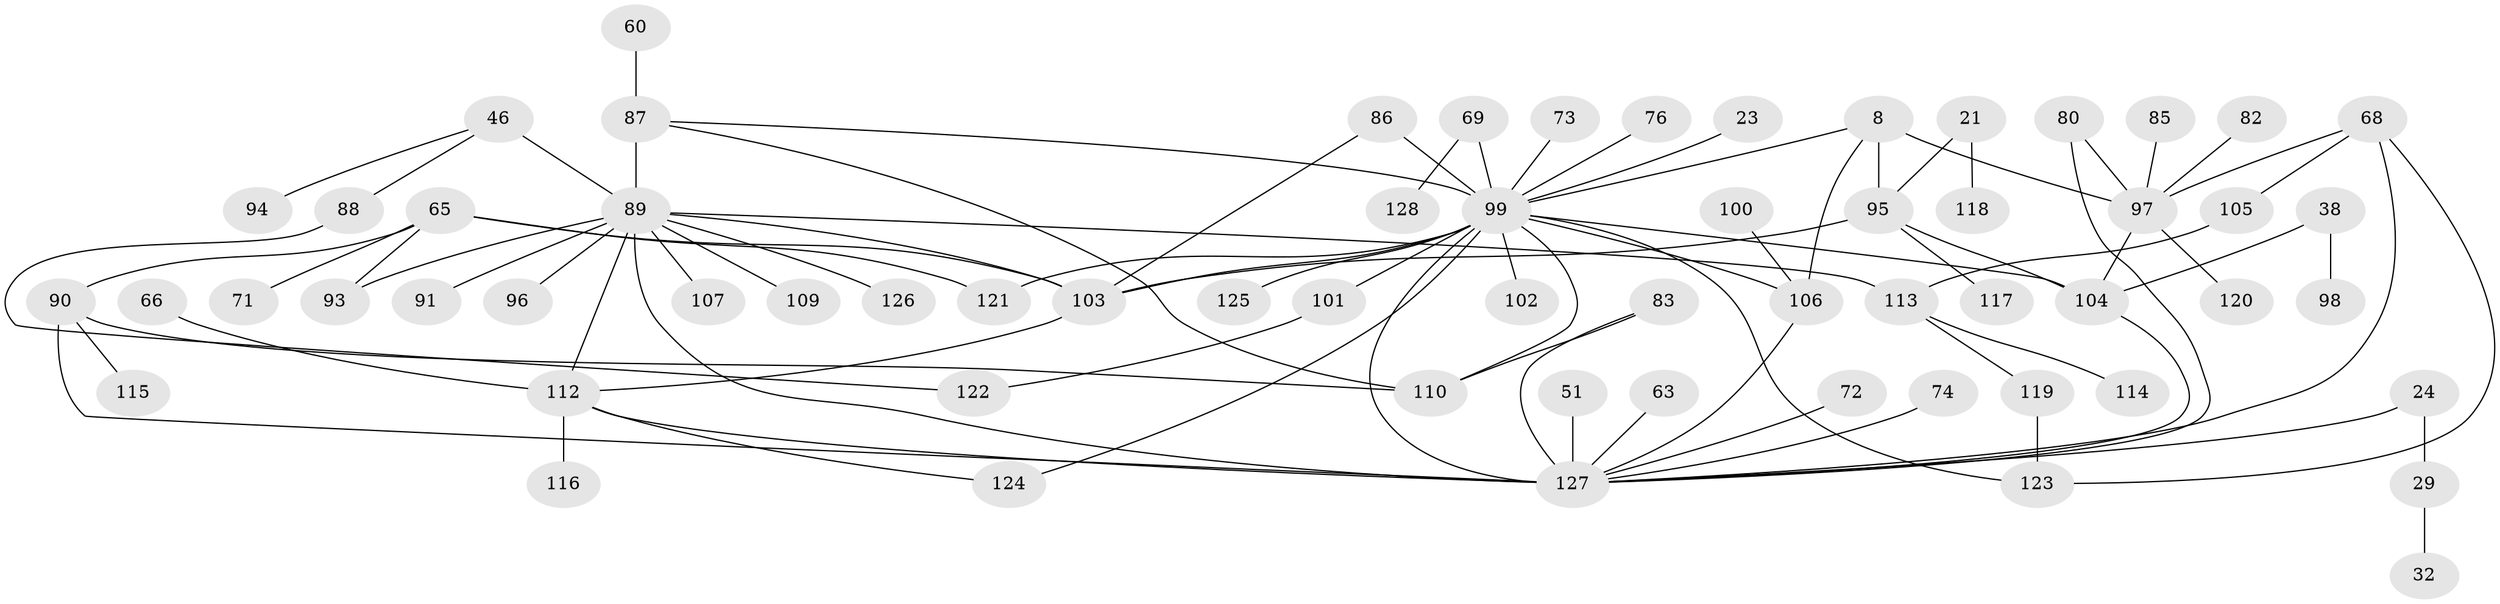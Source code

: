 // original degree distribution, {3: 0.1953125, 4: 0.125, 6: 0.03125, 5: 0.078125, 7: 0.0078125, 2: 0.2890625, 1: 0.265625, 8: 0.0078125}
// Generated by graph-tools (version 1.1) at 2025/42/03/09/25 04:42:52]
// undirected, 64 vertices, 87 edges
graph export_dot {
graph [start="1"]
  node [color=gray90,style=filled];
  8;
  21;
  23;
  24;
  29;
  32;
  38;
  46;
  51;
  60;
  63;
  65 [super="+44"];
  66;
  68 [super="+10"];
  69;
  71;
  72;
  73;
  74;
  76;
  80;
  82;
  83;
  85;
  86 [super="+28"];
  87 [super="+59"];
  88;
  89 [super="+17+30+56+67+79+52+37"];
  90 [super="+84+48"];
  91;
  93;
  94;
  95 [super="+4"];
  96;
  97 [super="+34+50"];
  98;
  99 [super="+58+81"];
  100;
  101;
  102 [super="+57"];
  103 [super="+20+43"];
  104 [super="+62+75+49"];
  105;
  106 [super="+41+77+78"];
  107;
  109;
  110 [super="+108"];
  112 [super="+111+47"];
  113;
  114;
  115;
  116;
  117;
  118;
  119;
  120;
  121;
  122;
  123 [super="+70"];
  124 [super="+61"];
  125;
  126;
  127 [super="+12+13+39+92"];
  128;
  8 -- 95 [weight=2];
  8 -- 97;
  8 -- 99;
  8 -- 106;
  21 -- 118;
  21 -- 95;
  23 -- 99;
  24 -- 29;
  24 -- 127;
  29 -- 32;
  38 -- 98;
  38 -- 104;
  46 -- 88;
  46 -- 94;
  46 -- 89 [weight=2];
  51 -- 127;
  60 -- 87;
  63 -- 127;
  65 -- 71;
  65 -- 90;
  65 -- 93;
  65 -- 121;
  65 -- 103;
  66 -- 112;
  68 -- 97;
  68 -- 105;
  68 -- 123;
  68 -- 127;
  69 -- 128;
  69 -- 99;
  72 -- 127;
  73 -- 99;
  74 -- 127;
  76 -- 99;
  80 -- 97;
  80 -- 127;
  82 -- 97;
  83 -- 110;
  83 -- 127;
  85 -- 97;
  86 -- 103;
  86 -- 99 [weight=4];
  87 -- 110;
  87 -- 99;
  87 -- 89 [weight=3];
  88 -- 122;
  89 -- 91;
  89 -- 93;
  89 -- 127 [weight=2];
  89 -- 126;
  89 -- 113;
  89 -- 112;
  89 -- 96;
  89 -- 103;
  89 -- 107;
  89 -- 109;
  90 -- 127 [weight=2];
  90 -- 115;
  90 -- 110 [weight=2];
  95 -- 117;
  95 -- 103 [weight=2];
  95 -- 104;
  97 -- 120;
  97 -- 104 [weight=2];
  99 -- 102 [weight=2];
  99 -- 121;
  99 -- 101;
  99 -- 103;
  99 -- 106;
  99 -- 110;
  99 -- 125;
  99 -- 123;
  99 -- 104 [weight=2];
  99 -- 124;
  99 -- 127;
  100 -- 106;
  101 -- 122;
  103 -- 112 [weight=2];
  104 -- 127;
  105 -- 113;
  106 -- 127;
  112 -- 127 [weight=2];
  112 -- 124;
  112 -- 116;
  113 -- 114;
  113 -- 119;
  119 -- 123 [weight=2];
}
